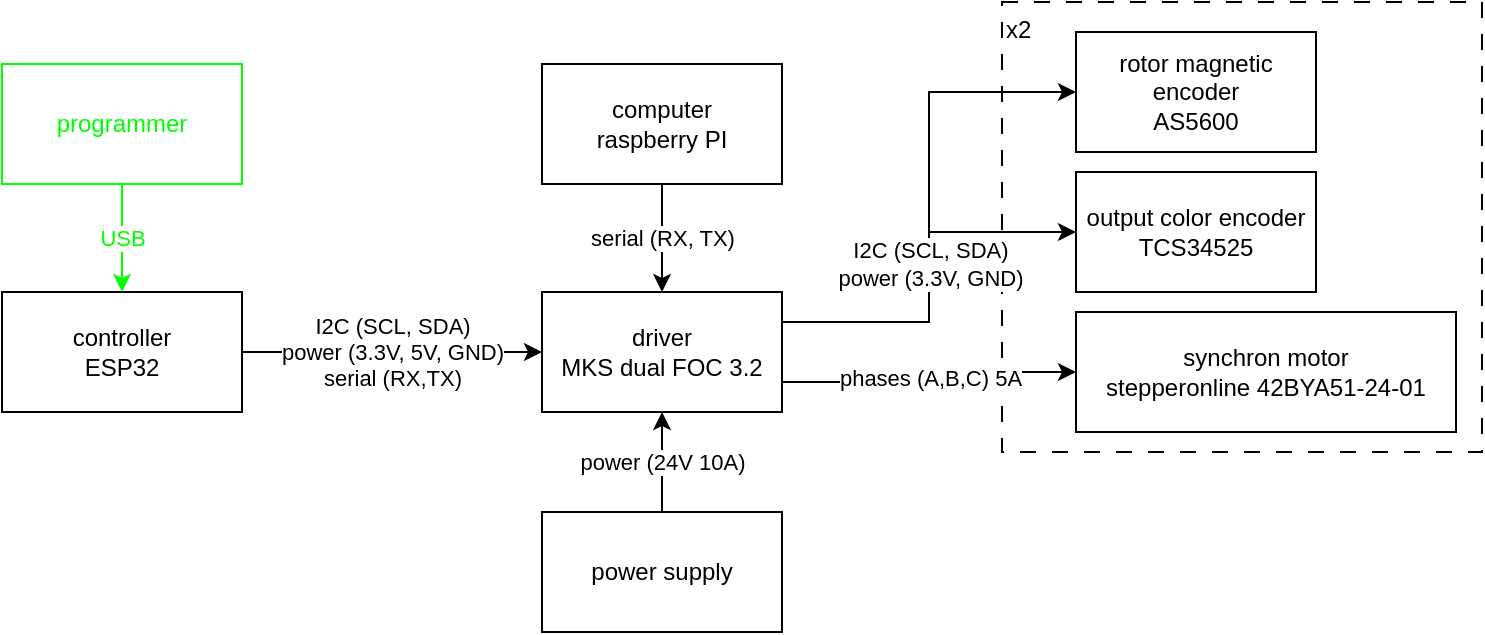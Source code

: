 <mxfile version="21.6.5" type="device" pages="2">
  <diagram name="wiring" id="mFXI3V_ntHgnjDvuDojC">
    <mxGraphModel dx="1587" dy="369" grid="1" gridSize="10" guides="1" tooltips="1" connect="1" arrows="1" fold="1" page="1" pageScale="1" pageWidth="413" pageHeight="291" math="0" shadow="0">
      <root>
        <mxCell id="0" />
        <mxCell id="1" parent="0" />
        <mxCell id="-5-v-ghlYeXqOZdFyWni-15" value="x2" style="rounded=0;whiteSpace=wrap;html=1;fillColor=none;dashed=1;dashPattern=8 8;align=left;verticalAlign=top;" parent="1" vertex="1">
          <mxGeometry x="170" y="115" width="240" height="225" as="geometry" />
        </mxCell>
        <mxCell id="-5-v-ghlYeXqOZdFyWni-7" style="edgeStyle=orthogonalEdgeStyle;rounded=0;orthogonalLoop=1;jettySize=auto;html=1;exitX=1;exitY=0.25;exitDx=0;exitDy=0;entryX=0;entryY=0.5;entryDx=0;entryDy=0;" parent="1" source="-5-v-ghlYeXqOZdFyWni-1" target="-5-v-ghlYeXqOZdFyWni-6" edge="1">
          <mxGeometry relative="1" as="geometry" />
        </mxCell>
        <mxCell id="-5-v-ghlYeXqOZdFyWni-8" value="I2C (SCL, SDA)&lt;br&gt;power (3.3V, GND)" style="edgeStyle=orthogonalEdgeStyle;rounded=0;orthogonalLoop=1;jettySize=auto;html=1;exitX=1;exitY=0.25;exitDx=0;exitDy=0;entryX=0;entryY=0.5;entryDx=0;entryDy=0;" parent="1" source="-5-v-ghlYeXqOZdFyWni-1" target="-5-v-ghlYeXqOZdFyWni-4" edge="1">
          <mxGeometry x="-0.216" relative="1" as="geometry">
            <mxPoint as="offset" />
          </mxGeometry>
        </mxCell>
        <mxCell id="-5-v-ghlYeXqOZdFyWni-12" value="phases (A,B,C) 5A" style="edgeStyle=orthogonalEdgeStyle;rounded=0;orthogonalLoop=1;jettySize=auto;html=1;entryX=0;entryY=0.5;entryDx=0;entryDy=0;exitX=1;exitY=0.75;exitDx=0;exitDy=0;" parent="1" source="-5-v-ghlYeXqOZdFyWni-1" target="-5-v-ghlYeXqOZdFyWni-11" edge="1">
          <mxGeometry relative="1" as="geometry" />
        </mxCell>
        <mxCell id="-5-v-ghlYeXqOZdFyWni-1" value="driver&lt;br&gt;MKS dual FOC 3.2" style="rounded=0;whiteSpace=wrap;html=1;" parent="1" vertex="1">
          <mxGeometry x="-60" y="260" width="120" height="60" as="geometry" />
        </mxCell>
        <mxCell id="-5-v-ghlYeXqOZdFyWni-3" value="serial (RX, TX)" style="edgeStyle=orthogonalEdgeStyle;rounded=0;orthogonalLoop=1;jettySize=auto;html=1;entryX=0.5;entryY=0;entryDx=0;entryDy=0;startArrow=none;startFill=0;" parent="1" source="-5-v-ghlYeXqOZdFyWni-2" target="-5-v-ghlYeXqOZdFyWni-1" edge="1">
          <mxGeometry relative="1" as="geometry" />
        </mxCell>
        <mxCell id="-5-v-ghlYeXqOZdFyWni-2" value="computer&lt;br&gt;raspberry PI" style="rounded=0;whiteSpace=wrap;html=1;" parent="1" vertex="1">
          <mxGeometry x="-60" y="146" width="120" height="60" as="geometry" />
        </mxCell>
        <mxCell id="-5-v-ghlYeXqOZdFyWni-4" value="rotor magnetic encoder&lt;br&gt;AS5600" style="rounded=0;whiteSpace=wrap;html=1;" parent="1" vertex="1">
          <mxGeometry x="207" y="130" width="120" height="60" as="geometry" />
        </mxCell>
        <mxCell id="-5-v-ghlYeXqOZdFyWni-6" value="output color encoder&lt;br&gt;TCS34525" style="rounded=0;whiteSpace=wrap;html=1;" parent="1" vertex="1">
          <mxGeometry x="207" y="200" width="120" height="60" as="geometry" />
        </mxCell>
        <mxCell id="-5-v-ghlYeXqOZdFyWni-10" value="I2C (SCL, SDA)&lt;br&gt;power (3.3V, 5V, GND)&lt;br&gt;serial (RX,TX)" style="edgeStyle=orthogonalEdgeStyle;rounded=0;orthogonalLoop=1;jettySize=auto;html=1;startArrow=none;startFill=0;" parent="1" source="-5-v-ghlYeXqOZdFyWni-9" target="-5-v-ghlYeXqOZdFyWni-1" edge="1">
          <mxGeometry relative="1" as="geometry" />
        </mxCell>
        <mxCell id="-5-v-ghlYeXqOZdFyWni-9" value="controller&lt;br&gt;ESP32" style="rounded=0;whiteSpace=wrap;html=1;" parent="1" vertex="1">
          <mxGeometry x="-330" y="260" width="120" height="60" as="geometry" />
        </mxCell>
        <mxCell id="-5-v-ghlYeXqOZdFyWni-11" value="synchron motor&lt;br&gt;stepperonline&amp;nbsp;42BYA51-24-01" style="rounded=0;whiteSpace=wrap;html=1;" parent="1" vertex="1">
          <mxGeometry x="207" y="270" width="190" height="60" as="geometry" />
        </mxCell>
        <mxCell id="-5-v-ghlYeXqOZdFyWni-18" value="power (24V 10A)" style="edgeStyle=orthogonalEdgeStyle;rounded=0;orthogonalLoop=1;jettySize=auto;html=1;exitX=0.5;exitY=0;exitDx=0;exitDy=0;entryX=0.5;entryY=1;entryDx=0;entryDy=0;" parent="1" source="-5-v-ghlYeXqOZdFyWni-16" target="-5-v-ghlYeXqOZdFyWni-1" edge="1">
          <mxGeometry relative="1" as="geometry" />
        </mxCell>
        <mxCell id="-5-v-ghlYeXqOZdFyWni-16" value="power supply" style="rounded=0;whiteSpace=wrap;html=1;" parent="1" vertex="1">
          <mxGeometry x="-60" y="370" width="120" height="60" as="geometry" />
        </mxCell>
        <mxCell id="-5-v-ghlYeXqOZdFyWni-20" value="USB" style="edgeStyle=orthogonalEdgeStyle;rounded=0;orthogonalLoop=1;jettySize=auto;html=1;strokeColor=#00FF00;fontColor=#00FF00;" parent="1" source="-5-v-ghlYeXqOZdFyWni-19" target="-5-v-ghlYeXqOZdFyWni-9" edge="1">
          <mxGeometry relative="1" as="geometry" />
        </mxCell>
        <mxCell id="-5-v-ghlYeXqOZdFyWni-19" value="programmer" style="rounded=0;whiteSpace=wrap;html=1;strokeColor=#00FF00;fontColor=#00FF00;" parent="1" vertex="1">
          <mxGeometry x="-330" y="146" width="120" height="60" as="geometry" />
        </mxCell>
      </root>
    </mxGraphModel>
  </diagram>
  <diagram id="cI6PNnLVz42OB-aNDXxq" name="control">
    <mxGraphModel dx="978" dy="708" grid="1" gridSize="10" guides="1" tooltips="1" connect="1" arrows="1" fold="1" page="0" pageScale="1" pageWidth="413" pageHeight="291" math="1" shadow="0">
      <root>
        <mxCell id="0" />
        <mxCell id="1" parent="0" />
        <mxCell id="DTihCHcTh94Ue7ZA88aj-4" value="target&lt;br&gt;field" style="edgeStyle=orthogonalEdgeStyle;rounded=0;orthogonalLoop=1;jettySize=auto;html=1;" edge="1" parent="1" source="DTihCHcTh94Ue7ZA88aj-1" target="DTihCHcTh94Ue7ZA88aj-2">
          <mxGeometry x="-0.275" relative="1" as="geometry">
            <mxPoint as="offset" />
          </mxGeometry>
        </mxCell>
        <mxCell id="DTihCHcTh94Ue7ZA88aj-45" style="edgeStyle=orthogonalEdgeStyle;rounded=0;orthogonalLoop=1;jettySize=auto;html=1;exitX=1;exitY=0.5;exitDx=0;exitDy=0;entryX=0;entryY=0.5;entryDx=0;entryDy=0;" edge="1" parent="1" source="DTihCHcTh94Ue7ZA88aj-48" target="DTihCHcTh94Ue7ZA88aj-21">
          <mxGeometry relative="1" as="geometry" />
        </mxCell>
        <mxCell id="DTihCHcTh94Ue7ZA88aj-1" value="$$z$$" style="rounded=0;whiteSpace=wrap;html=1;" vertex="1" parent="1">
          <mxGeometry x="220" y="20" width="30" height="40" as="geometry" />
        </mxCell>
        <mxCell id="DTihCHcTh94Ue7ZA88aj-11" style="edgeStyle=orthogonalEdgeStyle;rounded=0;orthogonalLoop=1;jettySize=auto;html=1;entryX=0;entryY=0.5;entryDx=0;entryDy=0;" edge="1" parent="1" source="DTihCHcTh94Ue7ZA88aj-2" target="DTihCHcTh94Ue7ZA88aj-9">
          <mxGeometry relative="1" as="geometry" />
        </mxCell>
        <mxCell id="DTihCHcTh94Ue7ZA88aj-12" style="edgeStyle=orthogonalEdgeStyle;rounded=0;orthogonalLoop=1;jettySize=auto;html=1;exitX=1;exitY=0.5;exitDx=0;exitDy=0;entryX=0;entryY=0.5;entryDx=0;entryDy=0;" edge="1" parent="1" source="DTihCHcTh94Ue7ZA88aj-2" target="DTihCHcTh94Ue7ZA88aj-10">
          <mxGeometry relative="1" as="geometry" />
        </mxCell>
        <mxCell id="DTihCHcTh94Ue7ZA88aj-2" value="" style="ellipse;whiteSpace=wrap;html=1;aspect=fixed;" vertex="1" parent="1">
          <mxGeometry x="272" y="105" width="30" height="30" as="geometry" />
        </mxCell>
        <mxCell id="DTihCHcTh94Ue7ZA88aj-8" value="current field&lt;br&gt;$$B \in R^2$$" style="edgeStyle=orthogonalEdgeStyle;rounded=0;orthogonalLoop=1;jettySize=auto;html=1;labelBackgroundColor=none;" edge="1" parent="1" source="DTihCHcTh94Ue7ZA88aj-42" target="DTihCHcTh94Ue7ZA88aj-2">
          <mxGeometry x="0.462" relative="1" as="geometry">
            <mxPoint as="offset" />
          </mxGeometry>
        </mxCell>
        <mxCell id="DTihCHcTh94Ue7ZA88aj-7" value="$$P$$" style="rounded=0;whiteSpace=wrap;html=1;" vertex="1" parent="1">
          <mxGeometry x="680" y="190" width="40" height="30" as="geometry" />
        </mxCell>
        <mxCell id="DTihCHcTh94Ue7ZA88aj-16" style="edgeStyle=orthogonalEdgeStyle;rounded=0;orthogonalLoop=1;jettySize=auto;html=1;entryX=0.5;entryY=0;entryDx=0;entryDy=0;" edge="1" parent="1" source="DTihCHcTh94Ue7ZA88aj-9" target="DTihCHcTh94Ue7ZA88aj-15">
          <mxGeometry relative="1" as="geometry" />
        </mxCell>
        <mxCell id="DTihCHcTh94Ue7ZA88aj-9" value="$$&lt;br&gt;K_p&lt;br&gt;$$" style="rounded=0;whiteSpace=wrap;html=1;" vertex="1" parent="1">
          <mxGeometry x="350" y="65" width="50" height="40" as="geometry" />
        </mxCell>
        <mxCell id="DTihCHcTh94Ue7ZA88aj-17" style="edgeStyle=orthogonalEdgeStyle;rounded=0;orthogonalLoop=1;jettySize=auto;html=1;exitX=1;exitY=0.5;exitDx=0;exitDy=0;entryX=0.5;entryY=1;entryDx=0;entryDy=0;" edge="1" parent="1" source="DTihCHcTh94Ue7ZA88aj-10" target="DTihCHcTh94Ue7ZA88aj-15">
          <mxGeometry relative="1" as="geometry" />
        </mxCell>
        <mxCell id="DTihCHcTh94Ue7ZA88aj-10" value="$$&lt;br&gt;K_i \int&lt;br&gt;$$" style="rounded=0;whiteSpace=wrap;html=1;" vertex="1" parent="1">
          <mxGeometry x="350" y="135" width="50" height="40" as="geometry" />
        </mxCell>
        <mxCell id="DTihCHcTh94Ue7ZA88aj-26" style="edgeStyle=orthogonalEdgeStyle;rounded=0;orthogonalLoop=1;jettySize=auto;html=1;entryX=0;entryY=0.5;entryDx=0;entryDy=0;" edge="1" parent="1" source="DTihCHcTh94Ue7ZA88aj-13" target="DTihCHcTh94Ue7ZA88aj-25">
          <mxGeometry relative="1" as="geometry" />
        </mxCell>
        <mxCell id="DTihCHcTh94Ue7ZA88aj-13" value="centering" style="rounded=0;whiteSpace=wrap;html=1;" vertex="1" parent="1">
          <mxGeometry x="750" y="25" width="80" height="30" as="geometry" />
        </mxCell>
        <mxCell id="DTihCHcTh94Ue7ZA88aj-22" style="edgeStyle=orthogonalEdgeStyle;rounded=0;orthogonalLoop=1;jettySize=auto;html=1;entryX=0.5;entryY=1;entryDx=0;entryDy=0;" edge="1" parent="1" source="DTihCHcTh94Ue7ZA88aj-15" target="DTihCHcTh94Ue7ZA88aj-21">
          <mxGeometry relative="1" as="geometry" />
        </mxCell>
        <mxCell id="DTihCHcTh94Ue7ZA88aj-15" value="" style="ellipse;whiteSpace=wrap;html=1;aspect=fixed;" vertex="1" parent="1">
          <mxGeometry x="410" y="105" width="30" height="30" as="geometry" />
        </mxCell>
        <mxCell id="DTihCHcTh94Ue7ZA88aj-30" value="target voltage&lt;br&gt;$$E \in R^2$$" style="edgeStyle=orthogonalEdgeStyle;rounded=0;orthogonalLoop=1;jettySize=auto;html=1;entryX=0;entryY=0.5;entryDx=0;entryDy=0;labelBackgroundColor=none;" edge="1" parent="1" source="DTihCHcTh94Ue7ZA88aj-21" target="DTihCHcTh94Ue7ZA88aj-24">
          <mxGeometry relative="1" as="geometry" />
        </mxCell>
        <mxCell id="DTihCHcTh94Ue7ZA88aj-21" value="" style="ellipse;whiteSpace=wrap;html=1;aspect=fixed;" vertex="1" parent="1">
          <mxGeometry x="450" y="25" width="30" height="30" as="geometry" />
        </mxCell>
        <mxCell id="DTihCHcTh94Ue7ZA88aj-32" style="edgeStyle=orthogonalEdgeStyle;rounded=0;orthogonalLoop=1;jettySize=auto;html=1;entryX=0;entryY=0.5;entryDx=0;entryDy=0;" edge="1" parent="1" source="DTihCHcTh94Ue7ZA88aj-24" target="DTihCHcTh94Ue7ZA88aj-31">
          <mxGeometry relative="1" as="geometry" />
        </mxCell>
        <mxCell id="DTihCHcTh94Ue7ZA88aj-24" value="$$R_\theta$$" style="rounded=0;whiteSpace=wrap;html=1;" vertex="1" parent="1">
          <mxGeometry x="590" y="25" width="50" height="30" as="geometry" />
        </mxCell>
        <mxCell id="DTihCHcTh94Ue7ZA88aj-28" value="" style="group" vertex="1" connectable="0" parent="1">
          <mxGeometry x="860" y="17.5" width="70" height="45" as="geometry" />
        </mxCell>
        <mxCell id="DTihCHcTh94Ue7ZA88aj-25" value="" style="rounded=0;whiteSpace=wrap;html=1;" vertex="1" parent="DTihCHcTh94Ue7ZA88aj-28">
          <mxGeometry width="70" height="45" as="geometry" />
        </mxCell>
        <mxCell id="DTihCHcTh94Ue7ZA88aj-27" value="" style="endArrow=none;html=1;rounded=0;" edge="1" parent="DTihCHcTh94Ue7ZA88aj-28">
          <mxGeometry width="50" height="50" relative="1" as="geometry">
            <mxPoint x="10" y="37.5" as="sourcePoint" />
            <mxPoint x="60" y="7.5" as="targetPoint" />
            <Array as="points">
              <mxPoint x="20" y="37.5" />
              <mxPoint x="50" y="7.5" />
            </Array>
          </mxGeometry>
        </mxCell>
        <mxCell id="DTihCHcTh94Ue7ZA88aj-33" style="edgeStyle=orthogonalEdgeStyle;rounded=0;orthogonalLoop=1;jettySize=auto;html=1;entryX=0;entryY=0.5;entryDx=0;entryDy=0;" edge="1" parent="1" source="DTihCHcTh94Ue7ZA88aj-31" target="DTihCHcTh94Ue7ZA88aj-13">
          <mxGeometry relative="1" as="geometry" />
        </mxCell>
        <mxCell id="DTihCHcTh94Ue7ZA88aj-31" value="$$P^T$$" style="rounded=0;whiteSpace=wrap;html=1;" vertex="1" parent="1">
          <mxGeometry x="670" y="25" width="40" height="30" as="geometry" />
        </mxCell>
        <mxCell id="DTihCHcTh94Ue7ZA88aj-38" style="edgeStyle=orthogonalEdgeStyle;rounded=0;orthogonalLoop=1;jettySize=auto;html=1;exitX=1;exitY=0.75;exitDx=0;exitDy=0;entryX=0;entryY=0.5;entryDx=0;entryDy=0;" edge="1" parent="1" source="DTihCHcTh94Ue7ZA88aj-34" target="DTihCHcTh94Ue7ZA88aj-37">
          <mxGeometry relative="1" as="geometry" />
        </mxCell>
        <mxCell id="DTihCHcTh94Ue7ZA88aj-39" style="edgeStyle=orthogonalEdgeStyle;rounded=0;orthogonalLoop=1;jettySize=auto;html=1;exitX=1;exitY=0.25;exitDx=0;exitDy=0;entryX=0;entryY=0.5;entryDx=0;entryDy=0;" edge="1" parent="1" source="DTihCHcTh94Ue7ZA88aj-34" target="DTihCHcTh94Ue7ZA88aj-36">
          <mxGeometry relative="1" as="geometry" />
        </mxCell>
        <mxCell id="DTihCHcTh94Ue7ZA88aj-34" value="motor" style="rounded=0;whiteSpace=wrap;html=1;" vertex="1" parent="1">
          <mxGeometry x="966" y="10" width="74" height="60" as="geometry" />
        </mxCell>
        <mxCell id="DTihCHcTh94Ue7ZA88aj-35" style="edgeStyle=orthogonalEdgeStyle;rounded=0;orthogonalLoop=1;jettySize=auto;html=1;entryX=0;entryY=0.5;entryDx=0;entryDy=0;" edge="1" parent="1" source="DTihCHcTh94Ue7ZA88aj-25" target="DTihCHcTh94Ue7ZA88aj-34">
          <mxGeometry relative="1" as="geometry" />
        </mxCell>
        <mxCell id="DTihCHcTh94Ue7ZA88aj-40" style="edgeStyle=orthogonalEdgeStyle;rounded=0;orthogonalLoop=1;jettySize=auto;html=1;exitX=1;exitY=0.5;exitDx=0;exitDy=0;entryX=0.5;entryY=0;entryDx=0;entryDy=0;" edge="1" parent="1" source="DTihCHcTh94Ue7ZA88aj-36" target="DTihCHcTh94Ue7ZA88aj-24">
          <mxGeometry relative="1" as="geometry">
            <Array as="points">
              <mxPoint x="1137" y="10" />
              <mxPoint x="1160" y="10" />
              <mxPoint x="1160" y="-40" />
              <mxPoint x="615" y="-40" />
            </Array>
          </mxGeometry>
        </mxCell>
        <mxCell id="DTihCHcTh94Ue7ZA88aj-44" value="rotor position&lt;br&gt;$$\theta$$" style="edgeStyle=orthogonalEdgeStyle;rounded=0;orthogonalLoop=1;jettySize=auto;html=1;exitX=1;exitY=0.5;exitDx=0;exitDy=0;entryX=0.5;entryY=0;entryDx=0;entryDy=0;labelBackgroundColor=none;" edge="1" parent="1" source="DTihCHcTh94Ue7ZA88aj-36" target="DTihCHcTh94Ue7ZA88aj-42">
          <mxGeometry x="0.001" relative="1" as="geometry">
            <Array as="points">
              <mxPoint x="1137" y="10" />
              <mxPoint x="1160" y="10" />
              <mxPoint x="1160" y="-40" />
              <mxPoint x="625" y="-40" />
            </Array>
            <mxPoint as="offset" />
          </mxGeometry>
        </mxCell>
        <mxCell id="DTihCHcTh94Ue7ZA88aj-36" value="position sensor" style="rounded=0;whiteSpace=wrap;html=1;" vertex="1" parent="1">
          <mxGeometry x="1080" y="-7.5" width="67" height="30" as="geometry" />
        </mxCell>
        <mxCell id="DTihCHcTh94Ue7ZA88aj-41" value="phases currents&lt;br&gt;$$C \in R^3$$" style="edgeStyle=orthogonalEdgeStyle;rounded=0;orthogonalLoop=1;jettySize=auto;html=1;exitX=1;exitY=0.5;exitDx=0;exitDy=0;entryX=1;entryY=0.5;entryDx=0;entryDy=0;labelBackgroundColor=none;" edge="1" parent="1" source="DTihCHcTh94Ue7ZA88aj-37" target="DTihCHcTh94Ue7ZA88aj-7">
          <mxGeometry relative="1" as="geometry" />
        </mxCell>
        <mxCell id="DTihCHcTh94Ue7ZA88aj-37" value="current sensor" style="rounded=0;whiteSpace=wrap;html=1;" vertex="1" parent="1">
          <mxGeometry x="1080" y="57.5" width="67" height="30" as="geometry" />
        </mxCell>
        <mxCell id="DTihCHcTh94Ue7ZA88aj-43" value="" style="edgeStyle=orthogonalEdgeStyle;rounded=0;orthogonalLoop=1;jettySize=auto;html=1;" edge="1" parent="1" source="DTihCHcTh94Ue7ZA88aj-7" target="DTihCHcTh94Ue7ZA88aj-42">
          <mxGeometry relative="1" as="geometry">
            <mxPoint x="503" y="135" as="sourcePoint" />
            <mxPoint x="337" y="55" as="targetPoint" />
          </mxGeometry>
        </mxCell>
        <mxCell id="DTihCHcTh94Ue7ZA88aj-42" value="$$R_\theta^{T}$$" style="rounded=0;whiteSpace=wrap;html=1;" vertex="1" parent="1">
          <mxGeometry x="600" y="190" width="50" height="30" as="geometry" />
        </mxCell>
        <mxCell id="DTihCHcTh94Ue7ZA88aj-47" style="edgeStyle=orthogonalEdgeStyle;rounded=0;orthogonalLoop=1;jettySize=auto;html=1;entryX=0;entryY=0.5;entryDx=0;entryDy=0;" edge="1" parent="1" source="DTihCHcTh94Ue7ZA88aj-46" target="DTihCHcTh94Ue7ZA88aj-1">
          <mxGeometry relative="1" as="geometry" />
        </mxCell>
        <mxCell id="DTihCHcTh94Ue7ZA88aj-46" value="target torque" style="text;html=1;strokeColor=none;fillColor=none;align=center;verticalAlign=middle;whiteSpace=wrap;rounded=0;" vertex="1" parent="1">
          <mxGeometry x="140" y="25" width="50" height="30" as="geometry" />
        </mxCell>
        <mxCell id="DTihCHcTh94Ue7ZA88aj-49" value="" style="edgeStyle=orthogonalEdgeStyle;rounded=0;orthogonalLoop=1;jettySize=auto;html=1;exitX=1;exitY=0.5;exitDx=0;exitDy=0;entryX=0;entryY=0.5;entryDx=0;entryDy=0;" edge="1" parent="1" source="DTihCHcTh94Ue7ZA88aj-1" target="DTihCHcTh94Ue7ZA88aj-48">
          <mxGeometry relative="1" as="geometry">
            <mxPoint x="250" y="40" as="sourcePoint" />
            <mxPoint x="495" y="105" as="targetPoint" />
          </mxGeometry>
        </mxCell>
        <mxCell id="DTihCHcTh94Ue7ZA88aj-48" value="$$R$$" style="rounded=0;whiteSpace=wrap;html=1;" vertex="1" parent="1">
          <mxGeometry x="360" y="20" width="30" height="40" as="geometry" />
        </mxCell>
        <mxCell id="8h2x7kW4PNdKsWc8GQtX-3" value="space vector transform" style="rounded=0;whiteSpace=wrap;html=1;fillColor=none;dashed=1;dashPattern=8 8;strokeColor=#808080;align=left;verticalAlign=top;fontColor=#808080;" vertex="1" parent="1">
          <mxGeometry x="580" y="-10" width="150" height="240" as="geometry" />
        </mxCell>
        <mxCell id="8h2x7kW4PNdKsWc8GQtX-4" value="current control" style="rounded=0;whiteSpace=wrap;html=1;fillColor=none;dashed=1;dashPattern=8 8;strokeColor=#808080;align=left;verticalAlign=top;fontColor=#808080;" vertex="1" parent="1">
          <mxGeometry x="210" y="-10" width="280" height="240" as="geometry" />
        </mxCell>
        <mxCell id="8h2x7kW4PNdKsWc8GQtX-5" value="voltage centering" style="rounded=0;whiteSpace=wrap;html=1;fillColor=none;dashed=1;dashPattern=8 8;strokeColor=#808080;align=left;verticalAlign=top;fontColor=#808080;" vertex="1" parent="1">
          <mxGeometry x="740" y="-10" width="200" height="90" as="geometry" />
        </mxCell>
      </root>
    </mxGraphModel>
  </diagram>
</mxfile>
